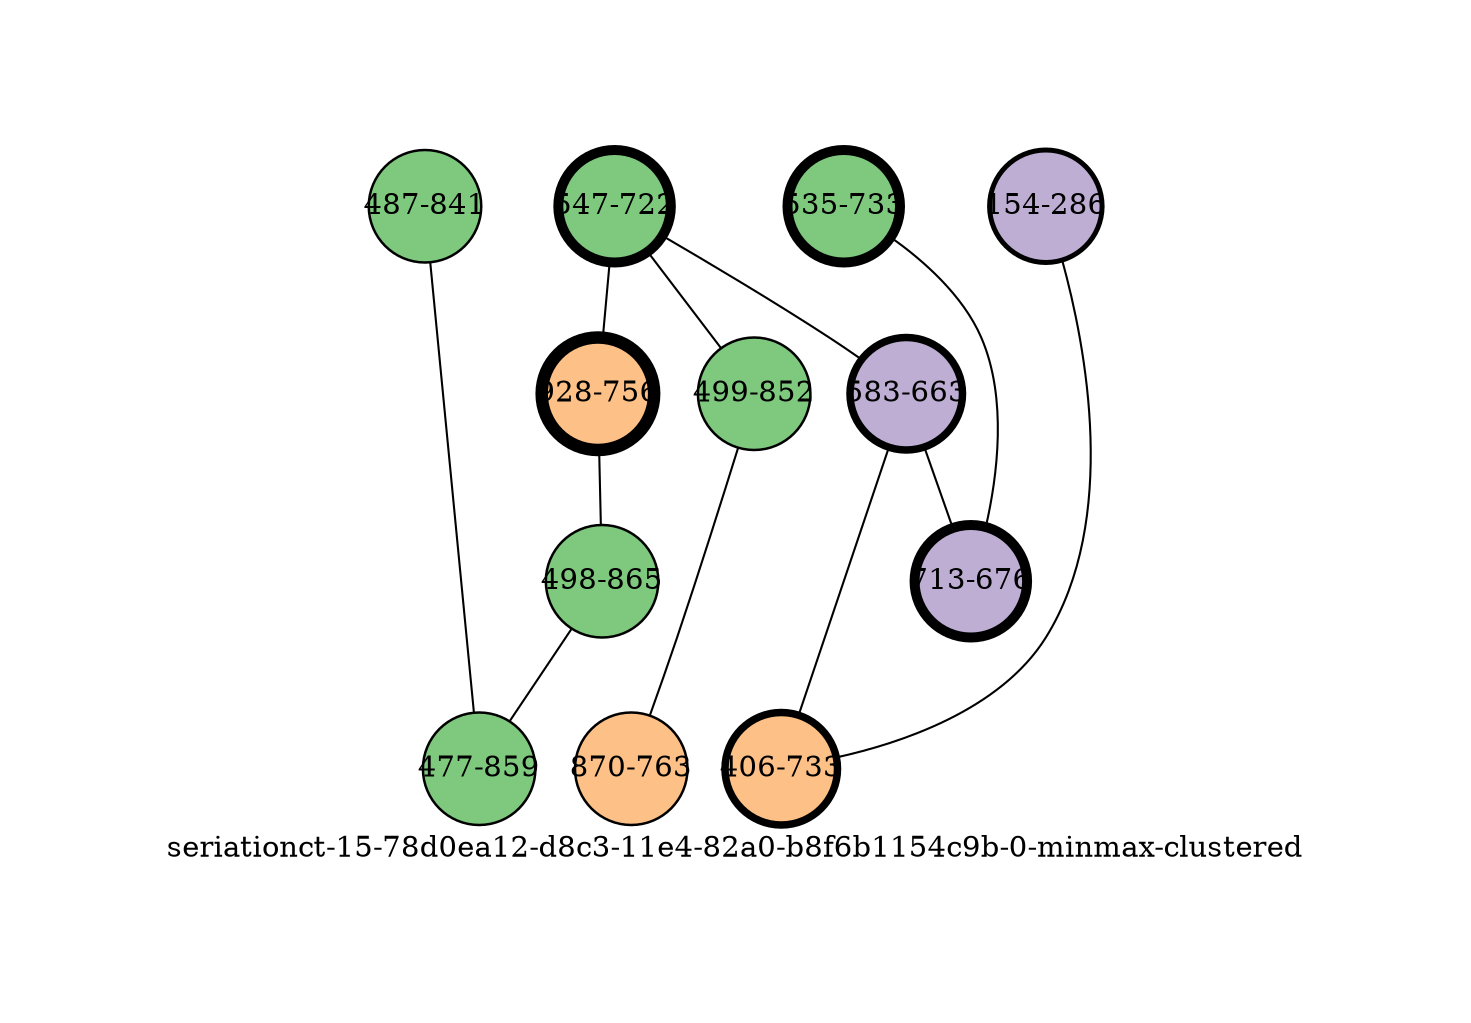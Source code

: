 strict graph "seriationct-15-78d0ea12-d8c3-11e4-82a0-b8f6b1154c9b-0-minmax-clustered" {
labelloc=b;
ratio=auto;
pad="1.0";
label="seriationct-15-78d0ea12-d8c3-11e4-82a0-b8f6b1154c9b-0-minmax-clustered";
node [width="0.75", style=filled, fixedsize=true, height="0.75", shape=circle, label=""];
0 [xCoordinate="722.0", appears_in_slice=4, yCoordinate="547.0", colorscheme=accent5, short_label="547-722", label="547-722", cluster_id=0, fillcolor=1, size="500.0", id=0, penwidth="4.8"];
1 [xCoordinate="852.0", appears_in_slice=1, yCoordinate="499.0", colorscheme=accent5, short_label="499-852", label="499-852", cluster_id=0, fillcolor=1, size="500.0", id=1, penwidth="1.2"];
2 [xCoordinate="756.0", appears_in_slice=5, yCoordinate="928.0", colorscheme=accent5, short_label="928-756", label="928-756", cluster_id=2, fillcolor=3, size="500.0", id=2, penwidth="6.0"];
3 [xCoordinate="841.0", appears_in_slice=1, yCoordinate="487.0", colorscheme=accent5, short_label="487-841", label="487-841", cluster_id=0, fillcolor=1, size="500.0", id=3, penwidth="1.2"];
4 [xCoordinate="865.0", appears_in_slice=1, yCoordinate="498.0", colorscheme=accent5, short_label="498-865", label="498-865", cluster_id=0, fillcolor=1, size="500.0", id=4, penwidth="1.2"];
5 [xCoordinate="663.0", appears_in_slice=3, yCoordinate="583.0", colorscheme=accent5, short_label="583-663", label="583-663", cluster_id=1, fillcolor=2, size="500.0", id=5, penwidth="3.6"];
6 [xCoordinate="763.0", appears_in_slice=1, yCoordinate="870.0", colorscheme=accent5, short_label="870-763", label="870-763", cluster_id=2, fillcolor=3, size="500.0", id=6, penwidth="1.2"];
7 [xCoordinate="286.0", appears_in_slice=2, yCoordinate="154.0", colorscheme=accent5, short_label="154-286", label="154-286", cluster_id=1, fillcolor=2, size="500.0", id=7, penwidth="2.4"];
8 [xCoordinate="859.0", appears_in_slice=1, yCoordinate="477.0", colorscheme=accent5, short_label="477-859", label="477-859", cluster_id=0, fillcolor=1, size="500.0", id=8, penwidth="1.2"];
9 [xCoordinate="733.0", appears_in_slice=3, yCoordinate="406.0", colorscheme=accent5, short_label="406-733", label="406-733", cluster_id=2, fillcolor=3, size="500.0", id=9, penwidth="3.6"];
10 [xCoordinate="733.0", appears_in_slice=4, yCoordinate="535.0", colorscheme=accent5, short_label="535-733", label="535-733", cluster_id=0, fillcolor=1, size="500.0", id=10, penwidth="4.8"];
11 [xCoordinate="676.0", appears_in_slice=4, yCoordinate="713.0", colorscheme=accent5, short_label="713-676", label="713-676", cluster_id=1, fillcolor=2, size="500.0", id=11, penwidth="4.8"];
0 -- 1  [inverseweight="2.36022419041", weight="0.423688564868"];
0 -- 2  [inverseweight="2.16160769958", weight="0.462618633434"];
0 -- 5  [inverseweight="3.67567576159", weight="0.27205881717"];
1 -- 6  [inverseweight="2.01974458471", weight="0.495112108517"];
2 -- 4  [inverseweight="1.56956669617", weight="0.637118513308"];
3 -- 8  [inverseweight="21.5165741456", weight="0.0464758001545"];
4 -- 8  [inverseweight="15.5794238212", weight="0.0641872261435"];
5 -- 9  [inverseweight="2.51234077917", weight="0.398035174325"];
5 -- 11  [inverseweight="3.8612628951", weight="0.2589826249"];
7 -- 9  [inverseweight="3.17053178717", weight="0.315404502187"];
10 -- 11  [inverseweight="3.45510242768", weight="0.289427020162"];
}
